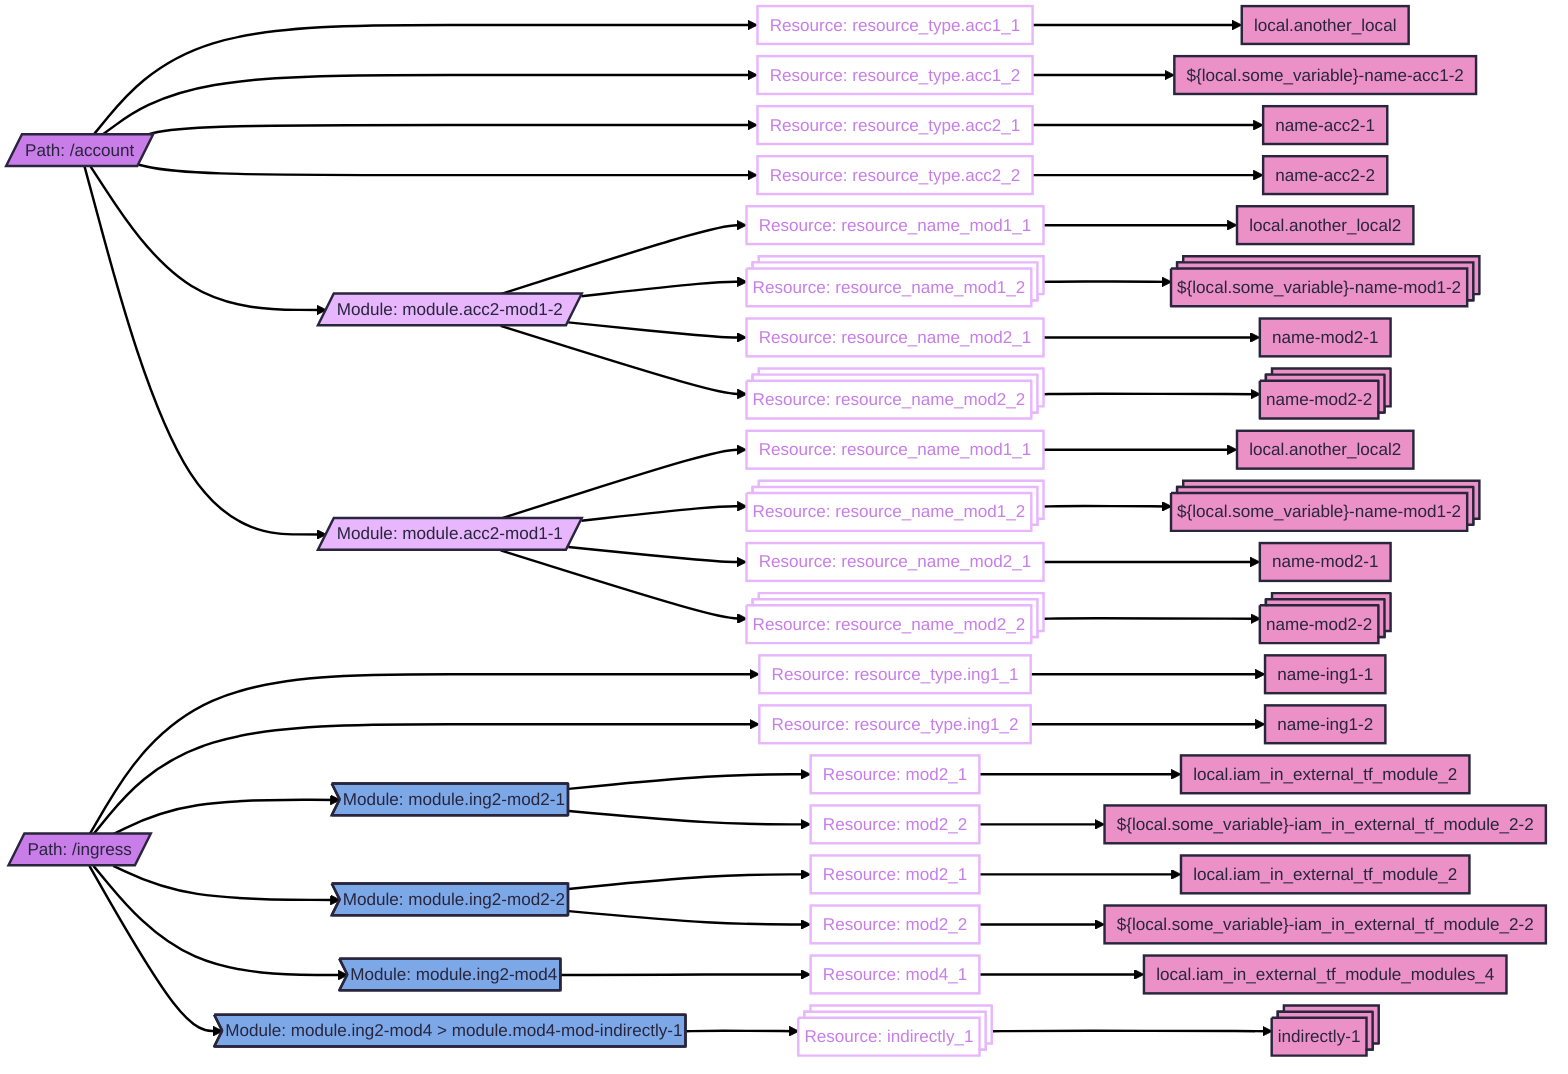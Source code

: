 ---
config:
  theme: redux
  flowchart:
    diagramPadding: 5
    padding: 5
    nodeSpacing: 10
    wrappingWidth: 700
---
flowchart LR
  classDef tf-path fill:#c87de8
  classDef tf-resource-name stroke:#e7b6fc,color:#c87de8
  classDef tf-int-mod fill:#e7b6fc
  classDef tf-ext-mod fill:#7da8e8
  classDef tf-resource-field-name fill:#eb91c7
  account[/"Path: /account"/]:::tf-path ---> account___acc11["Resource: resource_type.acc1_1"]:::tf-resource-name --> account___acc11___FieldName["local.another_local"]:::tf-resource-field-name
  account[/"Path: /account"/]:::tf-path ---> account___acc12["Resource: resource_type.acc1_2"]:::tf-resource-name --> account___acc12___FieldName["${local.some_variable}-name-acc1-2"]:::tf-resource-field-name
  account[/"Path: /account"/]:::tf-path ---> account___acc21["Resource: resource_type.acc2_1"]:::tf-resource-name --> account___acc21___FieldName["name-acc2-1"]:::tf-resource-field-name
  account[/"Path: /account"/]:::tf-path ---> account___acc22["Resource: resource_type.acc2_2"]:::tf-resource-name --> account___acc22___FieldName["name-acc2-2"]:::tf-resource-field-name
  account[/"Path: /account"/]:::tf-path --> account___mod___accountmodulesmodule1___acc2mod12[/"Module: module.acc2-mod1-2"/]:::tf-int-mod
  account___mod___accountmodulesmodule1___acc2mod12[/"Module: module.acc2-mod1-2"/]:::tf-int-mod --> account___mod___accountmodulesmodule1___acc2mod12___resourcenamemod11["Resource: resource_name_mod1_1"]:::tf-resource-name --> account___mod___accountmodulesmodule1___acc2mod12___resourcenamemod11___FieldName["local.another_local2"]:::tf-resource-field-name
  account___mod___accountmodulesmodule1___acc2mod12[/"Module: module.acc2-mod1-2"/]:::tf-int-mod --> account___mod___accountmodulesmodule1___acc2mod12___resourcenamemod12["Resource: resource_name_mod1_2"]:::tf-resource-name@{ shape: procs } --> account___mod___accountmodulesmodule1___acc2mod12___resourcenamemod12___FieldName["${local.some_variable}-name-mod1-2"]:::tf-resource-field-name@{ shape: procs }
  account___mod___accountmodulesmodule1___acc2mod12[/"Module: module.acc2-mod1-2"/]:::tf-int-mod --> account___mod___accountmodulesmodule1___acc2mod12___resourcenamemod21["Resource: resource_name_mod2_1"]:::tf-resource-name --> account___mod___accountmodulesmodule1___acc2mod12___resourcenamemod21___FieldName["name-mod2-1"]:::tf-resource-field-name
  account___mod___accountmodulesmodule1___acc2mod12[/"Module: module.acc2-mod1-2"/]:::tf-int-mod --> account___mod___accountmodulesmodule1___acc2mod12___resourcenamemod22["Resource: resource_name_mod2_2"]:::tf-resource-name@{ shape: procs } --> account___mod___accountmodulesmodule1___acc2mod12___resourcenamemod22___FieldName["name-mod2-2"]:::tf-resource-field-name@{ shape: procs }
  account[/"Path: /account"/]:::tf-path --> account___mod___accountmodulesmodule1___acc2mod11[/"Module: module.acc2-mod1-1"/]:::tf-int-mod
  account___mod___accountmodulesmodule1___acc2mod11[/"Module: module.acc2-mod1-1"/]:::tf-int-mod --> account___mod___accountmodulesmodule1___acc2mod11___resourcenamemod11["Resource: resource_name_mod1_1"]:::tf-resource-name --> account___mod___accountmodulesmodule1___acc2mod11___resourcenamemod11___FieldName["local.another_local2"]:::tf-resource-field-name
  account___mod___accountmodulesmodule1___acc2mod11[/"Module: module.acc2-mod1-1"/]:::tf-int-mod --> account___mod___accountmodulesmodule1___acc2mod11___resourcenamemod12["Resource: resource_name_mod1_2"]:::tf-resource-name@{ shape: procs } --> account___mod___accountmodulesmodule1___acc2mod11___resourcenamemod12___FieldName["${local.some_variable}-name-mod1-2"]:::tf-resource-field-name@{ shape: procs }
  account___mod___accountmodulesmodule1___acc2mod11[/"Module: module.acc2-mod1-1"/]:::tf-int-mod --> account___mod___accountmodulesmodule1___acc2mod11___resourcenamemod21["Resource: resource_name_mod2_1"]:::tf-resource-name --> account___mod___accountmodulesmodule1___acc2mod11___resourcenamemod21___FieldName["name-mod2-1"]:::tf-resource-field-name
  account___mod___accountmodulesmodule1___acc2mod11[/"Module: module.acc2-mod1-1"/]:::tf-int-mod --> account___mod___accountmodulesmodule1___acc2mod11___resourcenamemod22["Resource: resource_name_mod2_2"]:::tf-resource-name@{ shape: procs } --> account___mod___accountmodulesmodule1___acc2mod11___resourcenamemod22___FieldName["name-mod2-2"]:::tf-resource-field-name@{ shape: procs }
  ingress[/"Path: /ingress"/]:::tf-path ---> ingress___ing11["Resource: resource_type.ing1_1"]:::tf-resource-name --> ingress___ing11___FieldName["name-ing1-1"]:::tf-resource-field-name
  ingress[/"Path: /ingress"/]:::tf-path ---> ingress___ing12["Resource: resource_type.ing1_2"]:::tf-resource-name --> ingress___ing12___FieldName["name-ing1-2"]:::tf-resource-field-name
  ingress[/"Path: /ingress"/]:::tf-path --> ingress___mod___root___ing2mod21>"Module: module.ing2-mod2-1"]:::tf-ext-mod
  ingress___mod___root___ing2mod21>"Module: module.ing2-mod2-1"]:::tf-ext-mod --> ingress___mod___root___ing2mod21___mod21["Resource: mod2_1"]:::tf-resource-name --> ingress___mod___root___ing2mod21___mod21___FieldName["local.iam_in_external_tf_module_2"]:::tf-resource-field-name
  ingress___mod___root___ing2mod21>"Module: module.ing2-mod2-1"]:::tf-ext-mod --> ingress___mod___root___ing2mod21___mod22["Resource: mod2_2"]:::tf-resource-name --> ingress___mod___root___ing2mod21___mod22___FieldName["${local.some_variable}-iam_in_external_tf_module_2-2"]:::tf-resource-field-name
  ingress[/"Path: /ingress"/]:::tf-path --> ingress___mod___root___ing2mod22>"Module: module.ing2-mod2-2"]:::tf-ext-mod
  ingress___mod___root___ing2mod22>"Module: module.ing2-mod2-2"]:::tf-ext-mod --> ingress___mod___root___ing2mod22___mod21["Resource: mod2_1"]:::tf-resource-name --> ingress___mod___root___ing2mod22___mod21___FieldName["local.iam_in_external_tf_module_2"]:::tf-resource-field-name
  ingress___mod___root___ing2mod22>"Module: module.ing2-mod2-2"]:::tf-ext-mod --> ingress___mod___root___ing2mod22___mod22["Resource: mod2_2"]:::tf-resource-name --> ingress___mod___root___ing2mod22___mod22___FieldName["${local.some_variable}-iam_in_external_tf_module_2-2"]:::tf-resource-field-name
  ingress[/"Path: /ingress"/]:::tf-path --> ingress___mod___root___ing2mod4>"Module: module.ing2-mod4"]:::tf-ext-mod
  ingress___mod___root___ing2mod4>"Module: module.ing2-mod4"]:::tf-ext-mod --> ingress___mod___root___ing2mod4___mod41["Resource: mod4_1"]:::tf-resource-name --> ingress___mod___root___ing2mod4___mod41___FieldName["local.iam_in_external_tf_module_modules_4"]:::tf-resource-field-name
  ingress[/"Path: /ingress"/]:::tf-path --> ingress___mod___root___ing2mod4___mod4modindirectly1>"Module: module.ing2-mod4 > module.mod4-mod-indirectly-1"]:::tf-ext-mod
  ingress___mod___root___ing2mod4___mod4modindirectly1>"Module: module.ing2-mod4 > module.mod4-mod-indirectly-1"]:::tf-ext-mod --> ingress___mod___root___ing2mod4___mod4modindirectly1___indirectly1["Resource: indirectly_1"]:::tf-resource-name@{ shape: procs } --> ingress___mod___root___ing2mod4___mod4modindirectly1___indirectly1___FieldName["indirectly-1"]:::tf-resource-field-name@{ shape: procs }